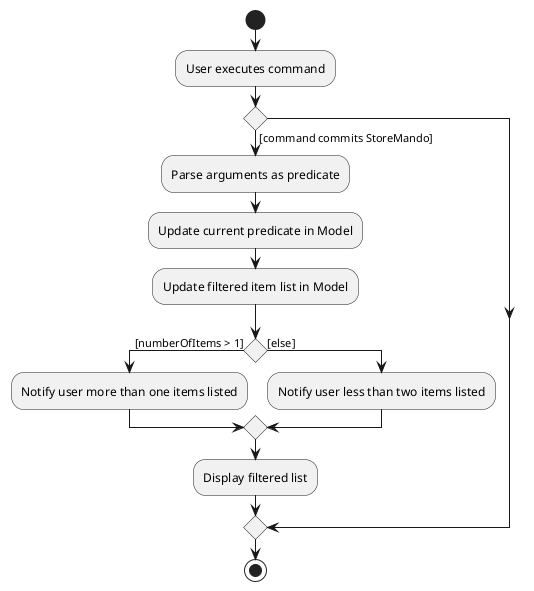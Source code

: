 @startuml
start
:User executes command;

'Since the beta syntax does not support placing the condition outside the
'diamond we place it as the true branch instead.

if () then ([command commits StoreMando])
    :Parse arguments as predicate;
    :Update current predicate in Model;
    :Update filtered item list in Model;
    if () then ([numberOfItems > 1])
    :Notify user more than one items listed;
    else ([else])
    :Notify user less than two items listed;
    endif
    :Display filtered list;
endif
stop
@enduml
